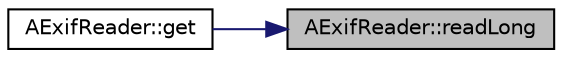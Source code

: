 digraph "AExifReader::readLong"
{
 // LATEX_PDF_SIZE
  edge [fontname="Helvetica",fontsize="10",labelfontname="Helvetica",labelfontsize="10"];
  node [fontname="Helvetica",fontsize="10",shape=record];
  rankdir="RL";
  Node1 [label="AExifReader::readLong",height=0.2,width=0.4,color="black", fillcolor="grey75", style="filled", fontcolor="black",tooltip=" "];
  Node1 -> Node2 [dir="back",color="midnightblue",fontsize="10",style="solid",fontname="Helvetica"];
  Node2 [label="AExifReader::get",height=0.2,width=0.4,color="black", fillcolor="white", style="filled",URL="$class_a_exif_reader.html#a97ad78baf771eb511919ec5f2c73bf7d",tooltip=" "];
}
